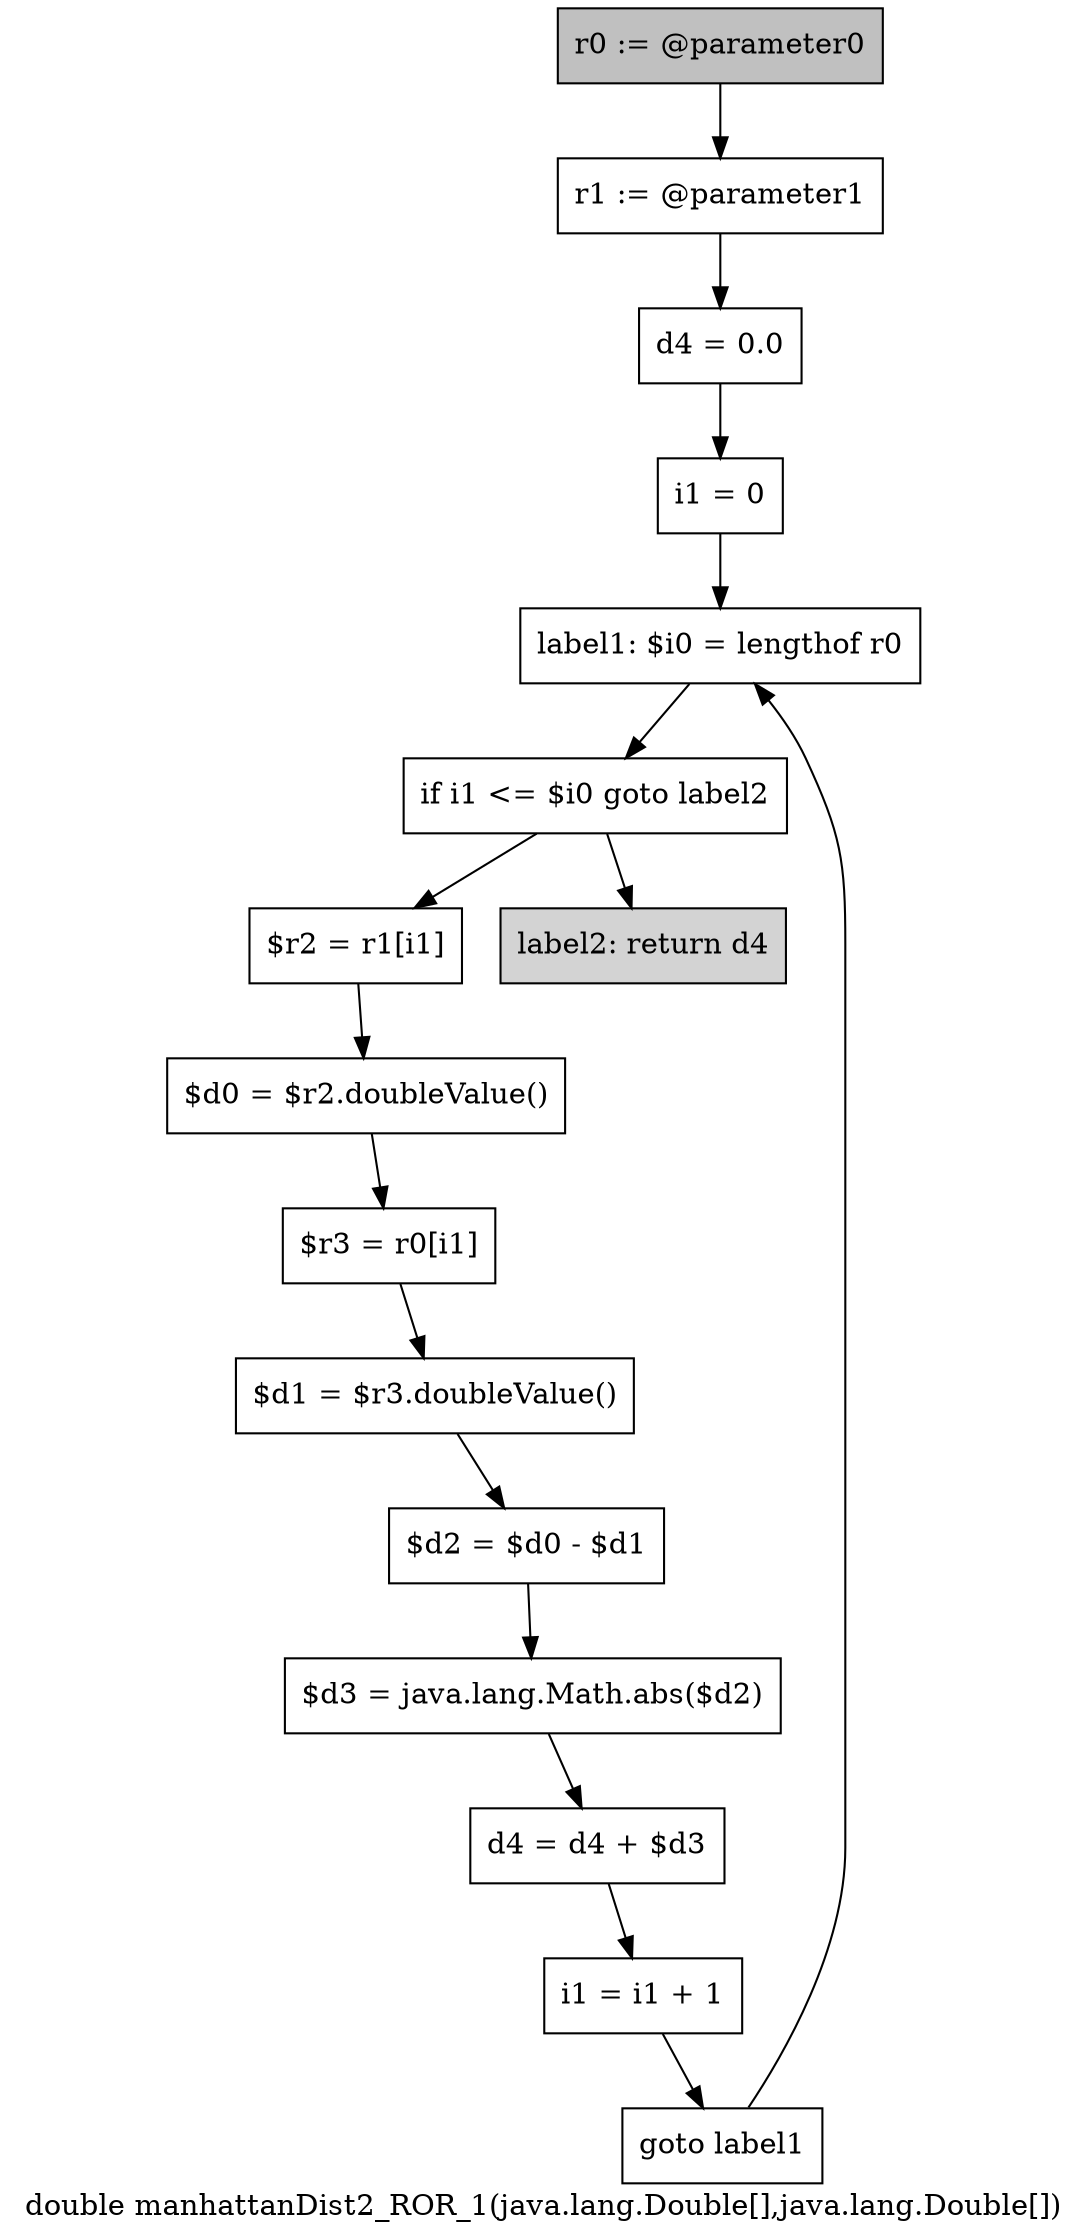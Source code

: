digraph "double manhattanDist2_ROR_1(java.lang.Double[],java.lang.Double[])" {
    label="double manhattanDist2_ROR_1(java.lang.Double[],java.lang.Double[])";
    node [shape=box];
    "0" [style=filled,fillcolor=gray,label="r0 := @parameter0",];
    "1" [label="r1 := @parameter1",];
    "0"->"1";
    "2" [label="d4 = 0.0",];
    "1"->"2";
    "3" [label="i1 = 0",];
    "2"->"3";
    "4" [label="label1: $i0 = lengthof r0",];
    "3"->"4";
    "5" [label="if i1 <= $i0 goto label2",];
    "4"->"5";
    "6" [label="$r2 = r1[i1]",];
    "5"->"6";
    "15" [style=filled,fillcolor=lightgray,label="label2: return d4",];
    "5"->"15";
    "7" [label="$d0 = $r2.doubleValue()",];
    "6"->"7";
    "8" [label="$r3 = r0[i1]",];
    "7"->"8";
    "9" [label="$d1 = $r3.doubleValue()",];
    "8"->"9";
    "10" [label="$d2 = $d0 - $d1",];
    "9"->"10";
    "11" [label="$d3 = java.lang.Math.abs($d2)",];
    "10"->"11";
    "12" [label="d4 = d4 + $d3",];
    "11"->"12";
    "13" [label="i1 = i1 + 1",];
    "12"->"13";
    "14" [label="goto label1",];
    "13"->"14";
    "14"->"4";
}
